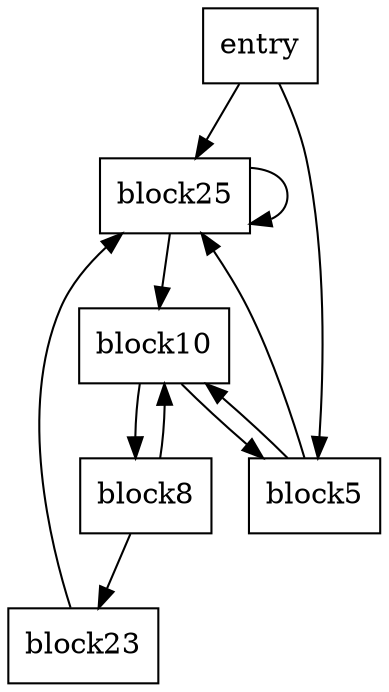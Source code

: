 digraph ControlFlowGraph {
    node [shape=rectangle]

    entry
    block25
    block5
    block10
    block23
    block8

    entry -> block5
    entry -> block25
    block5 -> block10
    block5 -> block25
    block10 -> block8
    block10 -> block5
    block23 -> block25
    block8 -> block23
    block8 -> block10
    block25 -> block25
    block25 -> block10
}
